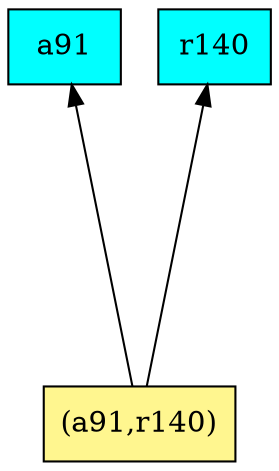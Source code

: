 digraph G {
rankdir=BT;ranksep="2.0";
"a91" [shape=record,fillcolor=cyan,style=filled,label="{a91}"];
"(a91,r140)" [shape=record,fillcolor=khaki1,style=filled,label="{(a91,r140)}"];
"r140" [shape=record,fillcolor=cyan,style=filled,label="{r140}"];
"(a91,r140)" -> "a91"
"(a91,r140)" -> "r140"
}